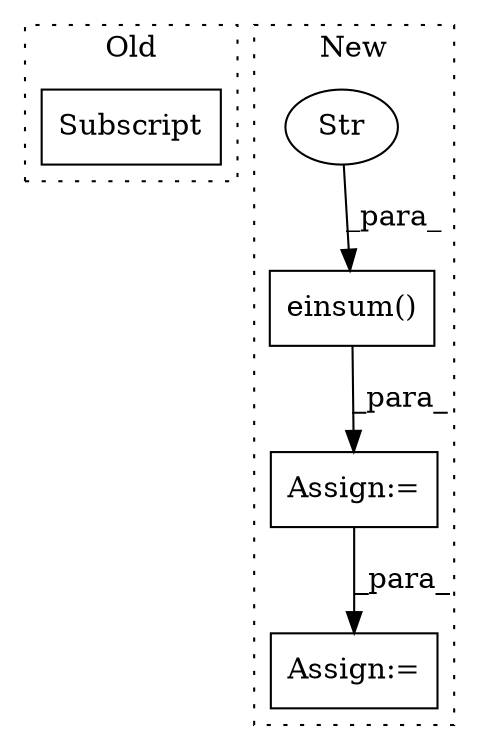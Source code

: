 digraph G {
subgraph cluster0 {
1 [label="Subscript" a="63" s="1538,0" l="52,0" shape="box"];
label = "Old";
style="dotted";
}
subgraph cluster1 {
2 [label="einsum()" a="75" s="1982,2018" l="13,1" shape="box"];
3 [label="Str" a="66" s="1995" l="17" shape="ellipse"];
4 [label="Assign:=" a="68" s="2580" l="3" shape="box"];
5 [label="Assign:=" a="68" s="2126" l="3" shape="box"];
label = "New";
style="dotted";
}
2 -> 5 [label="_para_"];
3 -> 2 [label="_para_"];
5 -> 4 [label="_para_"];
}